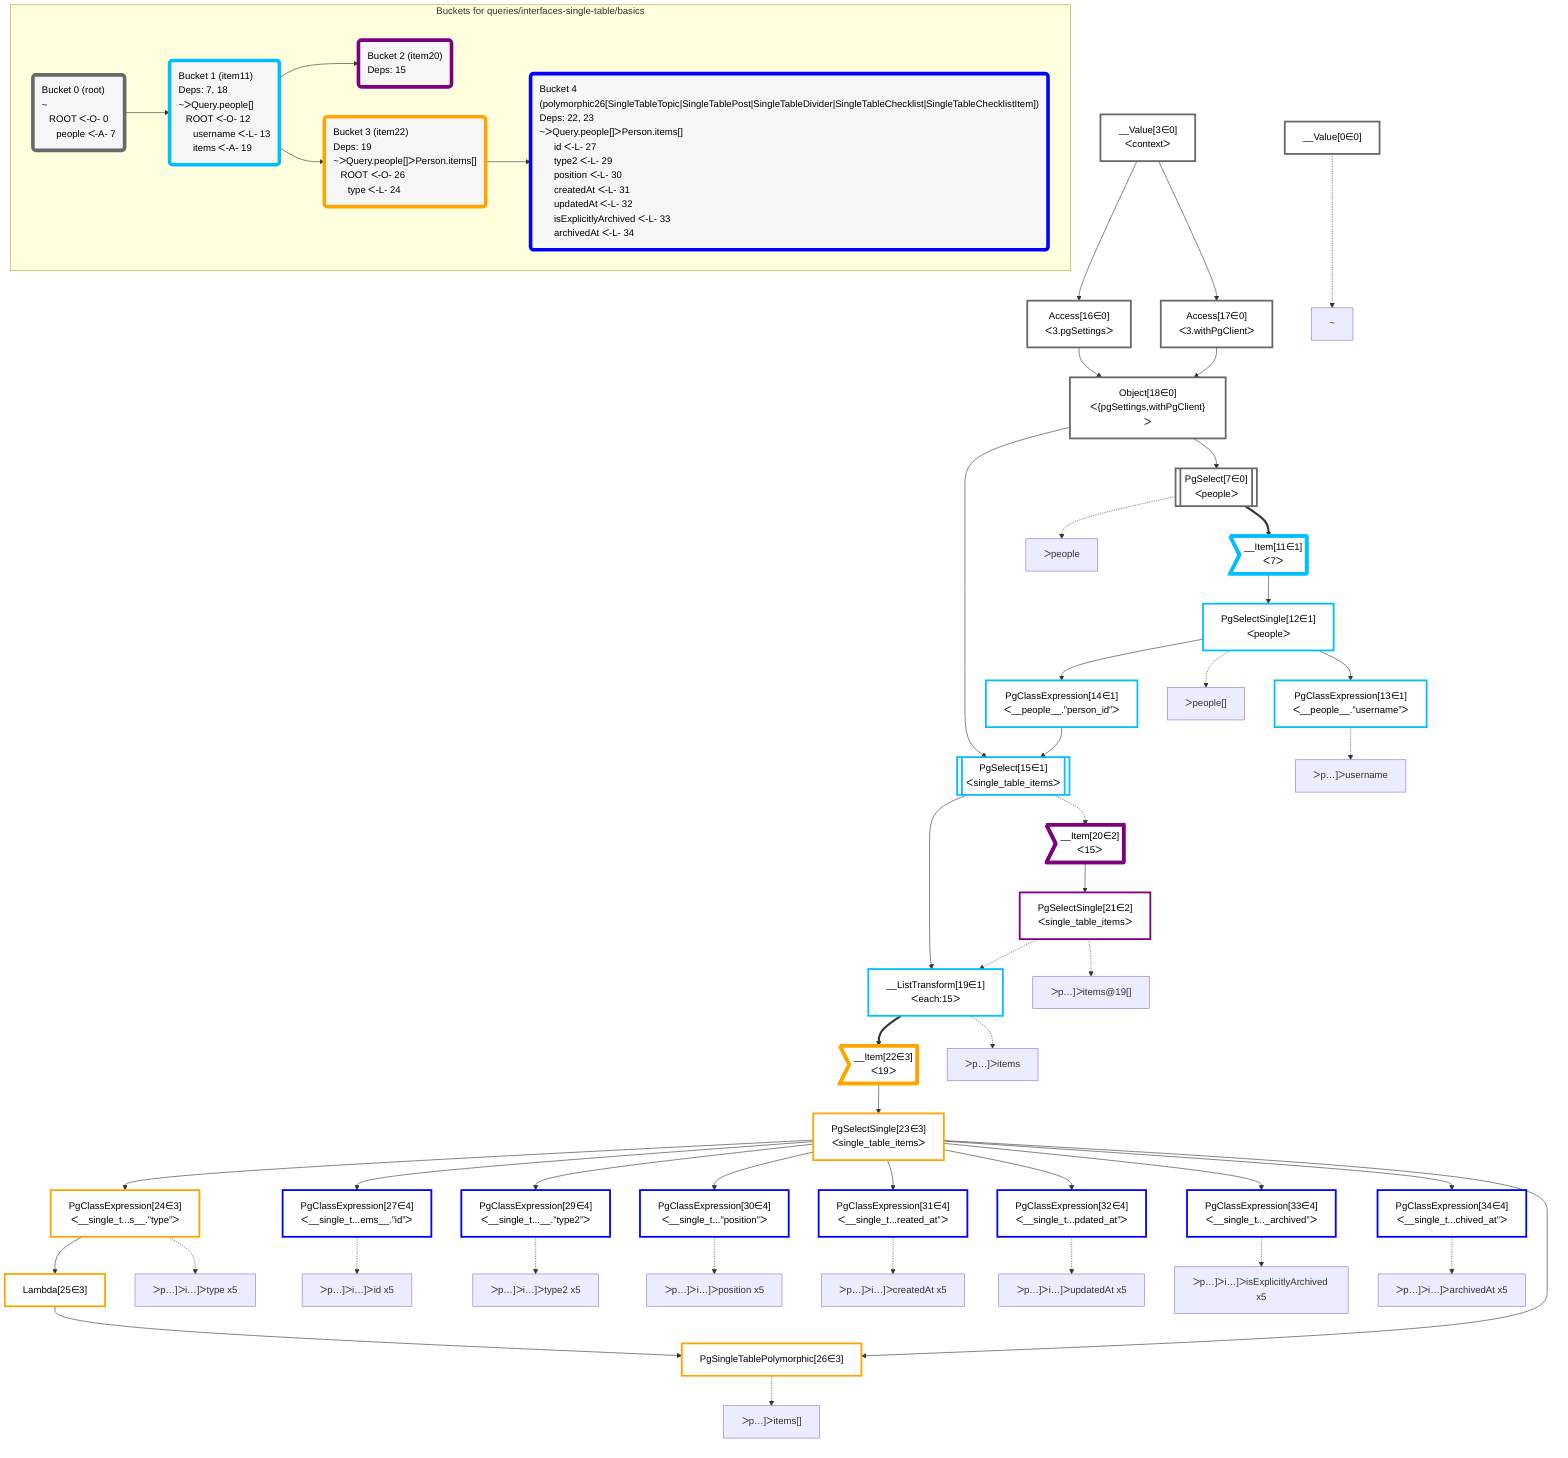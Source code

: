 graph TD
    classDef path fill:#eee,stroke:#000,color:#000
    classDef plan fill:#fff,stroke-width:3px,color:#000
    classDef itemplan fill:#fff,stroke-width:6px,color:#000
    classDef sideeffectplan fill:#f00,stroke-width:6px,color:#000
    classDef bucket fill:#f6f6f6,color:#000,stroke-width:6px,text-align:left


    %% define plans
    __Value0["__Value[0∈0]"]:::plan
    __Value3["__Value[3∈0]<br />ᐸcontextᐳ"]:::plan
    Access16["Access[16∈0]<br />ᐸ3.pgSettingsᐳ"]:::plan
    Access17["Access[17∈0]<br />ᐸ3.withPgClientᐳ"]:::plan
    Object18["Object[18∈0]<br />ᐸ{pgSettings,withPgClient}ᐳ"]:::plan
    PgSelect7[["PgSelect[7∈0]<br />ᐸpeopleᐳ"]]:::plan
    __Item11>"__Item[11∈1]<br />ᐸ7ᐳ"]:::itemplan
    PgSelectSingle12["PgSelectSingle[12∈1]<br />ᐸpeopleᐳ"]:::plan
    PgClassExpression13["PgClassExpression[13∈1]<br />ᐸ__people__.”username”ᐳ"]:::plan
    PgClassExpression14["PgClassExpression[14∈1]<br />ᐸ__people__.”person_id”ᐳ"]:::plan
    PgSelect15[["PgSelect[15∈1]<br />ᐸsingle_table_itemsᐳ"]]:::plan
    __ListTransform19["__ListTransform[19∈1]<br />ᐸeach:15ᐳ"]:::plan
    __Item20>"__Item[20∈2]<br />ᐸ15ᐳ"]:::itemplan
    PgSelectSingle21["PgSelectSingle[21∈2]<br />ᐸsingle_table_itemsᐳ"]:::plan
    __Item22>"__Item[22∈3]<br />ᐸ19ᐳ"]:::itemplan
    PgSelectSingle23["PgSelectSingle[23∈3]<br />ᐸsingle_table_itemsᐳ"]:::plan
    PgClassExpression24["PgClassExpression[24∈3]<br />ᐸ__single_t...s__.”type”ᐳ"]:::plan
    Lambda25["Lambda[25∈3]"]:::plan
    PgSingleTablePolymorphic26["PgSingleTablePolymorphic[26∈3]"]:::plan
    PgClassExpression27["PgClassExpression[27∈4]<br />ᐸ__single_t...ems__.”id”ᐳ"]:::plan
    PgClassExpression29["PgClassExpression[29∈4]<br />ᐸ__single_t...__.”type2”ᐳ"]:::plan
    PgClassExpression30["PgClassExpression[30∈4]<br />ᐸ__single_t...”position”ᐳ"]:::plan
    PgClassExpression31["PgClassExpression[31∈4]<br />ᐸ__single_t...reated_at”ᐳ"]:::plan
    PgClassExpression32["PgClassExpression[32∈4]<br />ᐸ__single_t...pdated_at”ᐳ"]:::plan
    PgClassExpression33["PgClassExpression[33∈4]<br />ᐸ__single_t..._archived”ᐳ"]:::plan
    PgClassExpression34["PgClassExpression[34∈4]<br />ᐸ__single_t...chived_at”ᐳ"]:::plan

    %% plan dependencies
    __Value3 --> Access16
    __Value3 --> Access17
    Access16 & Access17 --> Object18
    Object18 --> PgSelect7
    PgSelect7 ==> __Item11
    __Item11 --> PgSelectSingle12
    PgSelectSingle12 --> PgClassExpression13
    PgSelectSingle12 --> PgClassExpression14
    Object18 & PgClassExpression14 --> PgSelect15
    PgSelect15 --> __ListTransform19
    PgSelectSingle21 -.-> __ListTransform19
    PgSelect15 -.-> __Item20
    __Item20 --> PgSelectSingle21
    __ListTransform19 ==> __Item22
    __Item22 --> PgSelectSingle23
    PgSelectSingle23 --> PgClassExpression24
    PgClassExpression24 --> Lambda25
    Lambda25 & PgSelectSingle23 --> PgSingleTablePolymorphic26
    PgSelectSingle23 --> PgClassExpression27
    PgSelectSingle23 --> PgClassExpression29
    PgSelectSingle23 --> PgClassExpression30
    PgSelectSingle23 --> PgClassExpression31
    PgSelectSingle23 --> PgClassExpression32
    PgSelectSingle23 --> PgClassExpression33
    PgSelectSingle23 --> PgClassExpression34

    %% plan-to-path relationships
    P0["~"]
    __Value0 -.-> P0
    P7["ᐳpeople"]
    PgSelect7 -.-> P7
    P12["ᐳpeople[]"]
    PgSelectSingle12 -.-> P12
    P13["ᐳp…]ᐳusername"]
    PgClassExpression13 -.-> P13
    P19["ᐳp…]ᐳitems"]
    __ListTransform19 -.-> P19
    P21["ᐳp…]ᐳitems@19[]"]
    PgSelectSingle21 -.-> P21
    P24["ᐳp…]ᐳi…]ᐳtype x5"]
    PgClassExpression24 -.-> P24
    P26["ᐳp…]ᐳitems[]"]
    PgSingleTablePolymorphic26 -.-> P26
    P27["ᐳp…]ᐳi…]ᐳid x5"]
    PgClassExpression27 -.-> P27
    P29["ᐳp…]ᐳi…]ᐳtype2 x5"]
    PgClassExpression29 -.-> P29
    P30["ᐳp…]ᐳi…]ᐳposition x5"]
    PgClassExpression30 -.-> P30
    P31["ᐳp…]ᐳi…]ᐳcreatedAt x5"]
    PgClassExpression31 -.-> P31
    P32["ᐳp…]ᐳi…]ᐳupdatedAt x5"]
    PgClassExpression32 -.-> P32
    P33["ᐳp…]ᐳi…]ᐳisExplicitlyArchived x5"]
    PgClassExpression33 -.-> P33
    P34["ᐳp…]ᐳi…]ᐳarchivedAt x5"]
    PgClassExpression34 -.-> P34

    subgraph "Buckets for queries/interfaces-single-table/basics"
    Bucket0("Bucket 0 (root)<br />~<br />⠀ROOT ᐸ-O- 0<br />⠀⠀people ᐸ-A- 7"):::bucket
    classDef bucket0 stroke:#696969
    class Bucket0,__Value0,__Value3,PgSelect7,Access16,Access17,Object18 bucket0
    Bucket1("Bucket 1 (item11)<br />Deps: 7, 18<br />~ᐳQuery.people[]<br />⠀ROOT ᐸ-O- 12<br />⠀⠀username ᐸ-L- 13<br />⠀⠀items ᐸ-A- 19"):::bucket
    classDef bucket1 stroke:#00bfff
    class Bucket1,__Item11,PgSelectSingle12,PgClassExpression13,PgClassExpression14,PgSelect15,__ListTransform19 bucket1
    Bucket2("Bucket 2 (item20)<br />Deps: 15"):::bucket
    classDef bucket2 stroke:#7f007f
    class Bucket2,__Item20,PgSelectSingle21 bucket2
    Bucket3("Bucket 3 (item22)<br />Deps: 19<br />~ᐳQuery.people[]ᐳPerson.items[]<br />⠀ROOT ᐸ-O- 26<br />⠀⠀type ᐸ-L- 24"):::bucket
    classDef bucket3 stroke:#ffa500
    class Bucket3,__Item22,PgSelectSingle23,PgClassExpression24,Lambda25,PgSingleTablePolymorphic26 bucket3
    Bucket4("Bucket 4 (polymorphic26[SingleTableTopic|SingleTablePost|SingleTableDivider|SingleTableChecklist|SingleTableChecklistItem])<br />Deps: 22, 23<br />~ᐳQuery.people[]ᐳPerson.items[]<br />⠀⠀id ᐸ-L- 27<br />⠀⠀type2 ᐸ-L- 29<br />⠀⠀position ᐸ-L- 30<br />⠀⠀createdAt ᐸ-L- 31<br />⠀⠀updatedAt ᐸ-L- 32<br />⠀⠀isExplicitlyArchived ᐸ-L- 33<br />⠀⠀archivedAt ᐸ-L- 34"):::bucket
    classDef bucket4 stroke:#0000ff
    class Bucket4,PgClassExpression27,PgClassExpression29,PgClassExpression30,PgClassExpression31,PgClassExpression32,PgClassExpression33,PgClassExpression34 bucket4
    Bucket0 --> Bucket1
    Bucket1 --> Bucket2 & Bucket3
    Bucket3 --> Bucket4
    end